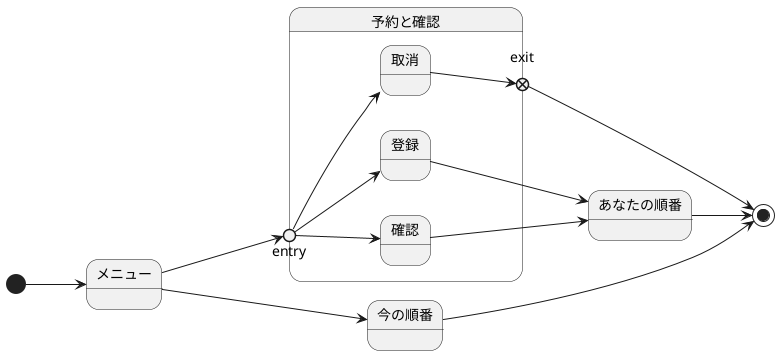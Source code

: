 @startuml
left to right direction
[*] --> メニュー
メニュー ----> 今の順番
state 予約と確認{
    state entry <<entryPoint>>
    state exit <<exitPoint>>
    entry --> 登録
    entry --> 確認
    entry --> 取消
    取消 --> exit
}
メニュー --> entry
確認 ---> あなたの順番
登録 ---> あなたの順番
今の順番 ----> [*]
あなたの順番 --> [*]
exit ---> [*]
@enduml